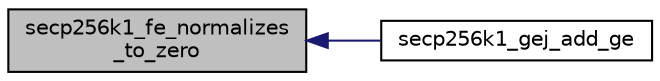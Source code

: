 digraph "secp256k1_fe_normalizes_to_zero"
{
  edge [fontname="Helvetica",fontsize="10",labelfontname="Helvetica",labelfontsize="10"];
  node [fontname="Helvetica",fontsize="10",shape=record];
  rankdir="LR";
  Node1527 [label="secp256k1_fe_normalizes\l_to_zero",height=0.2,width=0.4,color="black", fillcolor="grey75", style="filled", fontcolor="black"];
  Node1527 -> Node1528 [dir="back",color="midnightblue",fontsize="10",style="solid",fontname="Helvetica"];
  Node1528 [label="secp256k1_gej_add_ge",height=0.2,width=0.4,color="black", fillcolor="white", style="filled",URL="$d6/d60/group__impl_8h.html#a586b55d5921edcd68799f584c0a3c58d"];
}
